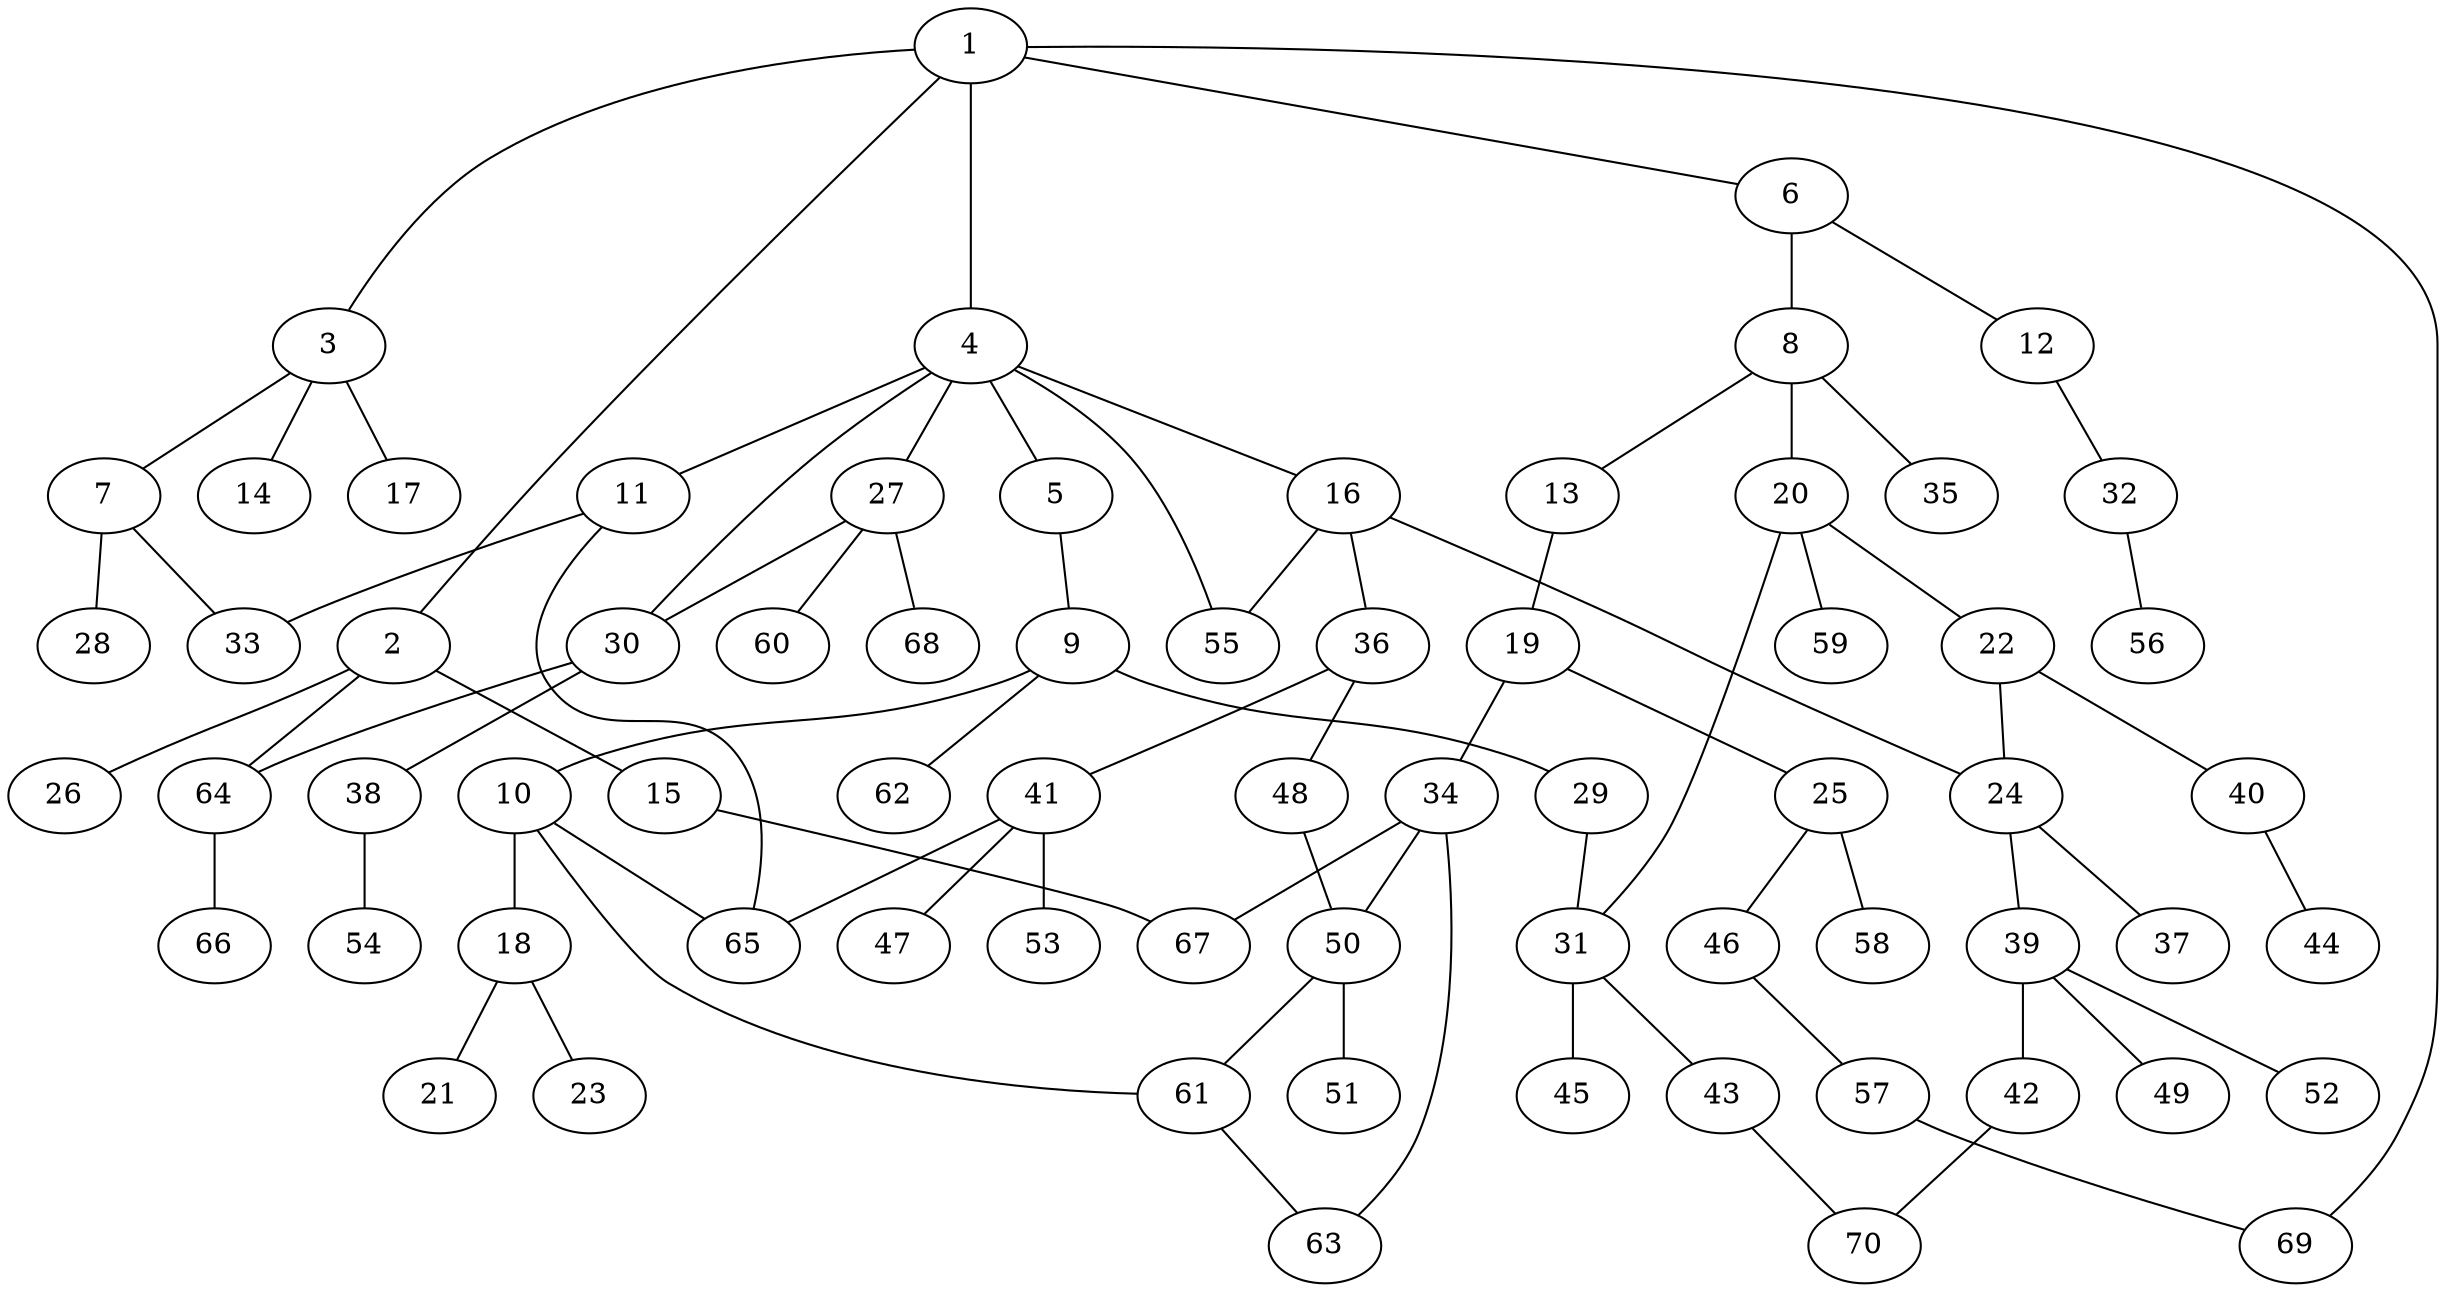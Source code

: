 graph graphname {1--2
1--3
1--4
1--6
1--69
2--15
2--26
2--64
3--7
3--14
3--17
4--5
4--11
4--16
4--27
4--30
4--55
5--9
6--8
6--12
7--28
7--33
8--13
8--20
8--35
9--10
9--29
9--62
10--18
10--61
10--65
11--33
11--65
12--32
13--19
15--67
16--24
16--36
16--55
18--21
18--23
19--25
19--34
20--22
20--31
20--59
22--24
22--40
24--37
24--39
25--46
25--58
27--30
27--60
27--68
29--31
30--38
30--64
31--43
31--45
32--56
34--50
34--63
34--67
36--41
36--48
38--54
39--42
39--49
39--52
40--44
41--47
41--53
41--65
42--70
43--70
46--57
48--50
50--51
50--61
57--69
61--63
64--66
}